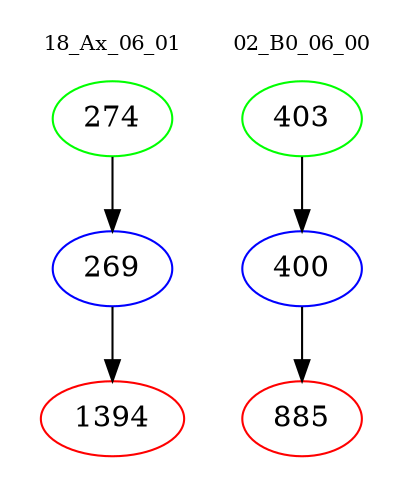 digraph{
subgraph cluster_0 {
color = white
label = "18_Ax_06_01";
fontsize=10;
T0_274 [label="274", color="green"]
T0_274 -> T0_269 [color="black"]
T0_269 [label="269", color="blue"]
T0_269 -> T0_1394 [color="black"]
T0_1394 [label="1394", color="red"]
}
subgraph cluster_1 {
color = white
label = "02_B0_06_00";
fontsize=10;
T1_403 [label="403", color="green"]
T1_403 -> T1_400 [color="black"]
T1_400 [label="400", color="blue"]
T1_400 -> T1_885 [color="black"]
T1_885 [label="885", color="red"]
}
}
